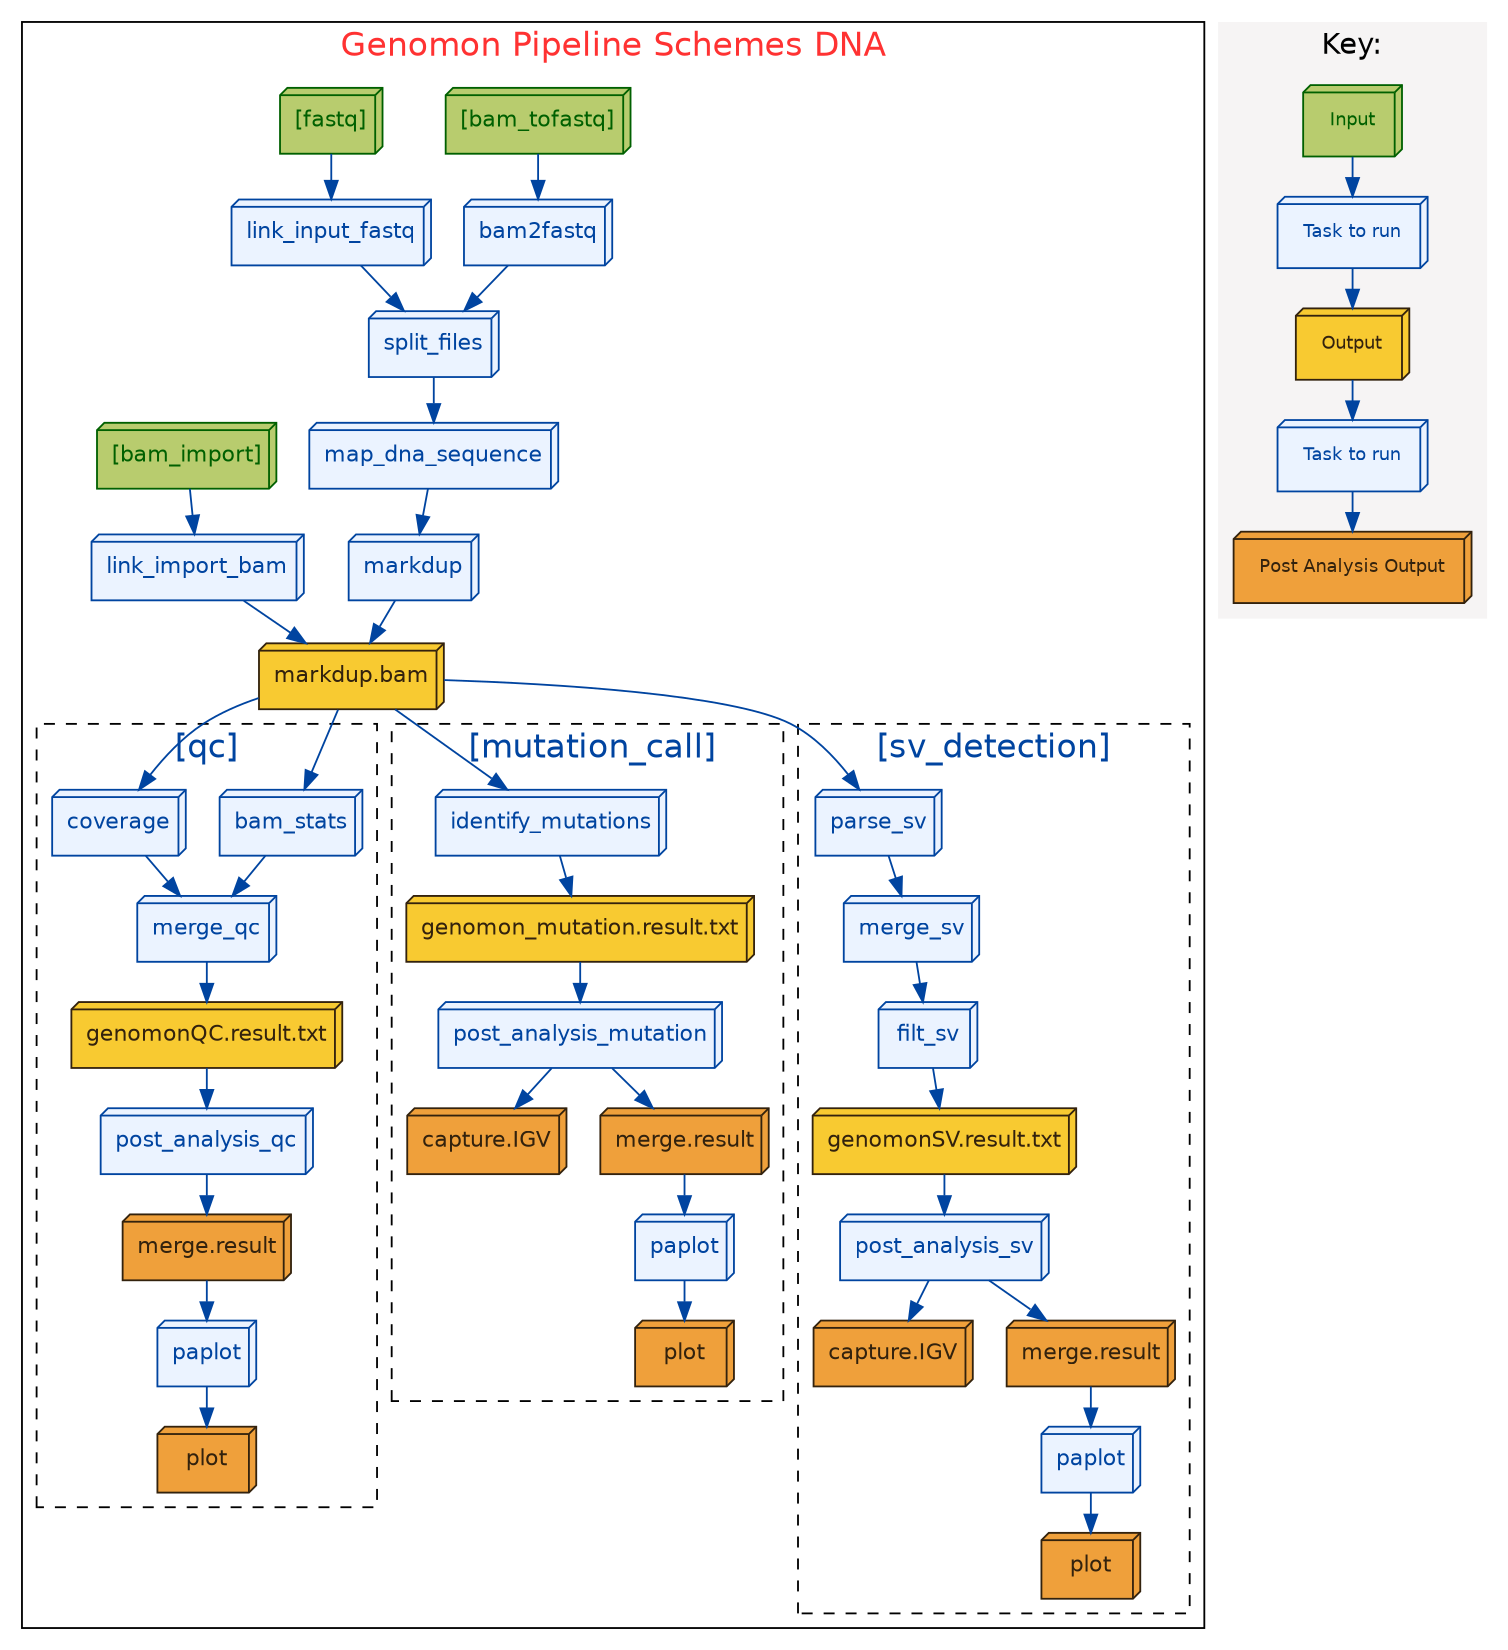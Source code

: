 digraph "Genomon Pipeline Schemes DNA"
{
	size = "11";
	splines = true;
	fontsize = "30";
	ranksep = 0.3;
	node[fontname = "helvetica", fontsize="12"];
	graph[clusterrank = "local"];
	
	subgraph clustertasks
	{
		rank="min";
		fontname = "helvetica";
		fontcolor = "#FF3232";
		fontsize = "18";
		label = "Genomon Pipeline Schemes DNA";

		#### nodes
		# input
		t_input_bam2fastq   [color="#006000", fillcolor="#B8CC6E", fontcolor="#006000", shape=box3d, style=filled, label="[bam_tofastq]"];
		t_input_fastq       [color="#006000", fillcolor="#B8CC6E", fontcolor="#006000", shape=box3d, style=filled, label="[fastq]"];
		t_input_bamimport   [color="#006000", fillcolor="#B8CC6E", fontcolor="#006000", shape=box3d, style=filled, label="[bam_import]"];

		# stage
		t_bam2fastq         [color="#0044A0", fillcolor="#EBF3FF", fontcolor="#0044A0", shape=box3d, style=filled, label="bam2fastq"];
		t_link_import_bam   [color="#0044A0", fillcolor="#EBF3FF", fontcolor="#0044A0", shape=box3d, style=filled, label="link_import_bam"];
		t_link_input_fastq  [color="#0044A0", fillcolor="#EBF3FF", fontcolor="#0044A0", shape=box3d, style=filled, label="link_input_fastq"];
		t_split_files       [color="#0044A0", fillcolor="#EBF3FF", fontcolor="#0044A0", shape=box3d, style=filled, label="split_files"];
		t_map_dna_sequence  [color="#0044A0", fillcolor="#EBF3FF", fontcolor="#0044A0", shape=box3d, style=filled, label="map_dna_sequence"];
		t_markdup           [color="#0044A0", fillcolor="#EBF3FF", fontcolor="#0044A0", shape=box3d, style=filled, label="markdup"];

		# output
		t_output_bam        [color="#33220D", fillcolor="#F8CA31", fontcolor="#33220D", shape=box3d, style=filled, label="markdup.bam"];
		

		#### lines
		# input
		t_input_bam2fastq -> t_bam2fastq[color="#0044A0"];
		t_input_fastq -> t_link_input_fastq[color="#0044A0"];
		t_input_bamimport -> t_link_import_bam[color="#0044A0"];

		# stage
		t_bam2fastq -> t_split_files[color="#0044A0"];
		t_link_input_fastq -> t_split_files[color="#0044A0"];
		t_split_files -> t_map_dna_sequence[color="#0044A0"];
		t_map_dna_sequence -> t_markdup[color="#0044A0"];
		t_link_import_bam -> t_output_bam[color="#0044A0"];
		t_markdup -> t_output_bam[color="#0044A0"];
		t_output_bam -> t_bam_stats[color="#0044A0"];
		t_output_bam -> t_coverage[color="#0044A0"];
		t_output_bam -> t_mutations[color="#0044A0"];
		t_output_bam -> t_parse_sv[color="#0044A0"];

		subgraph clustertasks_mutation
		{
			rank="min";
			fontname = "helvetica";
			fontcolor = "#0044A0";
			fontsize = "18";
			label = " [mutation_call]";
			style = dashed;

			#### nodes
			t_mutations         [color="#0044A0", fillcolor="#EBF3FF", fontcolor="#0044A0", shape=box3d, style=filled, label="identify_mutations"];
			t_pa_mutation       [color="#0044A0", fillcolor="#EBF3FF", fontcolor="#0044A0", shape=box3d, style=filled, label="post_analysis_mutation"];
			t_paplot_mu         [color="#0044A0", fillcolor="#EBF3FF", fontcolor="#0044A0", shape=box3d, style=filled, label="paplot"];

			# output
			t_output_mutation   [color="#33220D", fillcolor="#F8CA31", fontcolor="#33220D", shape=box3d, style=filled, label="genomon_mutation.result.txt"];
			t_output_pa_mu_i    [color="#33220D", fillcolor="#EFA03B", fontcolor="#33220D", shape=box3d, style=filled, label="capture.IGV"];
			t_output_pa_mu_m    [color="#33220D", fillcolor="#EFA03B", fontcolor="#33220D", shape=box3d, style=filled, label="merge.result"];
			t_output_paplot_mu  [color="#33220D", fillcolor="#EFA03B", fontcolor="#33220D", shape=box3d, style=filled, label="plot"];

			#### lines
			# output
			t_mutations -> t_output_mutation[color="#0044A0"];

			#### post_analysis
			t_output_mutation -> t_pa_mutation[color="#0044A0"];
			t_pa_mutation -> t_output_pa_mu_m[color="#0044A0"];
			t_pa_mutation -> t_output_pa_mu_i[color="#0044A0"];

			#### paplot
			t_output_pa_mu_m -> t_paplot_mu[color="#0044A0"];
			t_paplot_mu -> t_output_paplot_mu[color="#0044A0"];
		}
		subgraph clustertasks_sv
		{
			rank="min";
			fontname = "helvetica";
			fontcolor = "#0044A0";
			fontsize = "18";
			label = "[sv_detection]";
			style = dashed;

			#### nodes
			t_parse_sv          [color="#0044A0", fillcolor="#EBF3FF", fontcolor="#0044A0", shape=box3d, style=filled, label="parse_sv"];
			t_merge_sv          [color="#0044A0", fillcolor="#EBF3FF", fontcolor="#0044A0", shape=box3d, style=filled, label="merge_sv"];
			t_filt_sv           [color="#0044A0", fillcolor="#EBF3FF", fontcolor="#0044A0", shape=box3d, style=filled, label="filt_sv"];
			t_pa_sv             [color="#0044A0", fillcolor="#EBF3FF", fontcolor="#0044A0", shape=box3d, style=filled, label="post_analysis_sv"];
			t_paplot_sv         [color="#0044A0", fillcolor="#EBF3FF", fontcolor="#0044A0", shape=box3d, style=filled, label="paplot"];

			# output
			t_output_sv         [color="#33220D", fillcolor="#F8CA31", fontcolor="#33220D", shape=box3d, style=filled, label="genomonSV.result.txt"];
			t_output_pa_sv_i    [color="#33220D", fillcolor="#EFA03B", fontcolor="#33220D", shape=box3d, style=filled, label="capture.IGV"];
			t_output_pa_sv_m    [color="#33220D", fillcolor="#EFA03B", fontcolor="#33220D", shape=box3d, style=filled, label="merge.result"];
			t_output_paplot_sv  [color="#33220D", fillcolor="#EFA03B", fontcolor="#33220D", shape=box3d, style=filled, label="plot"];

			#### lines
			# stage
			t_parse_sv -> t_merge_sv[color="#0044A0"];
			t_merge_sv -> t_filt_sv[color="#0044A0"];

			# output
			t_filt_sv -> t_output_sv[color="#0044A0"];

			#### post_analysis
			t_output_sv -> t_pa_sv[color="#0044A0"];
			t_pa_sv -> t_output_pa_sv_m[color="#0044A0"];
			t_pa_sv -> t_output_pa_sv_i[color="#0044A0"];

			#### paplot
			t_output_pa_sv_m -> t_paplot_sv[color="#0044A0"];
			t_paplot_sv -> t_output_paplot_sv[color="#0044A0"];
		}
			
		subgraph clustertasks_qc
		{
			rank="min";
			fontname = "helvetica";
			fontcolor = "#0044A0";
			fontsize = "18";
			label = "[qc]";
			style = dashed;

			#### nodes
			t_bam_stats         [color="#0044A0", fillcolor="#EBF3FF", fontcolor="#0044A0", shape=box3d, style=filled, label="bam_stats"];
			t_coverage          [color="#0044A0", fillcolor="#EBF3FF", fontcolor="#0044A0", shape=box3d, style=filled, label="coverage"];
			t_merge_qc          [color="#0044A0", fillcolor="#EBF3FF", fontcolor="#0044A0", shape=box3d, style=filled, label="merge_qc"];
			t_pa_qc             [color="#0044A0", fillcolor="#EBF3FF", fontcolor="#0044A0", shape=box3d, style=filled, label="post_analysis_qc"];
			t_paplot_qc         [color="#0044A0", fillcolor="#EBF3FF", fontcolor="#0044A0", shape=box3d, style=filled, label="paplot"];

			# output
			t_output_qc         [color="#33220D", fillcolor="#F8CA31", fontcolor="#33220D", shape=box3d, style=filled, label="genomonQC.result.txt"];
			t_output_pa_qc_m    [color="#33220D", fillcolor="#EFA03B", fontcolor="#33220D", shape=box3d, style=filled, label="merge.result"];
			t_output_paplot_qc  [color="#33220D", fillcolor="#EFA03B", fontcolor="#33220D", shape=box3d, style=filled, label="plot"];

			#### lines
			# stage
			t_bam_stats -> t_merge_qc[color="#0044A0"];
			t_coverage -> t_merge_qc[color="#0044A0"];

			# output
			t_merge_qc -> t_output_qc[color="#0044A0"];

			#### post_analysis
			t_output_qc -> t_pa_qc[color="#0044A0"];
			t_pa_qc -> t_output_pa_qc_m[color="#0044A0"];

			#### paplot
			t_output_pa_qc_m -> t_paplot_qc[color="#0044A0"];
			t_paplot_qc -> t_output_paplot_qc[color="#0044A0"];
		}
	}

	subgraph clusterkey1
	{
		rank = "min";
		style  = filled;
		
		fontname = "helvetica"
		fontsize = 16;
		color = "#F6F4F4";
		label = "Key:"

		node[margin="0.2,0.2", fontname = "helvetica", fontsize="10"];
		k1_1[color="#006000", fillcolor="#B8CC6E", fontcolor="#006000", label="Input", shape=box3d, style=filled];
		k2_1[color="#0044A0", fillcolor="#EBF3FF", fontcolor="#0044A0", label="Task to run", shape=box3d, style=filled];
		k3_1[color="#33220D", fillcolor="#F8CA31", fontcolor="#33220D", label="Output", shape=box3d, style=filled];
		k4_1[color="#0044A0", fillcolor="#EBF3FF", fontcolor="#0044A0", label="Task to run", shape=box3d, style=filled];
		k5_1[color="#33220D", fillcolor="#EFA03B", fontcolor="#33220D", label="Post Analysis Output", shape=box3d, style=filled];
		k1_1 -> k2_1[color="#0044A0", arrowtype=normal];
		k2_1 -> k3_1[color="#0044A0", arrowtype=normal];
		k3_1 -> k4_1[color="#0044A0", arrowtype=normal];
		k4_1 -> k5_1[color="#0044A0", arrowtype=normal];
	}
}

